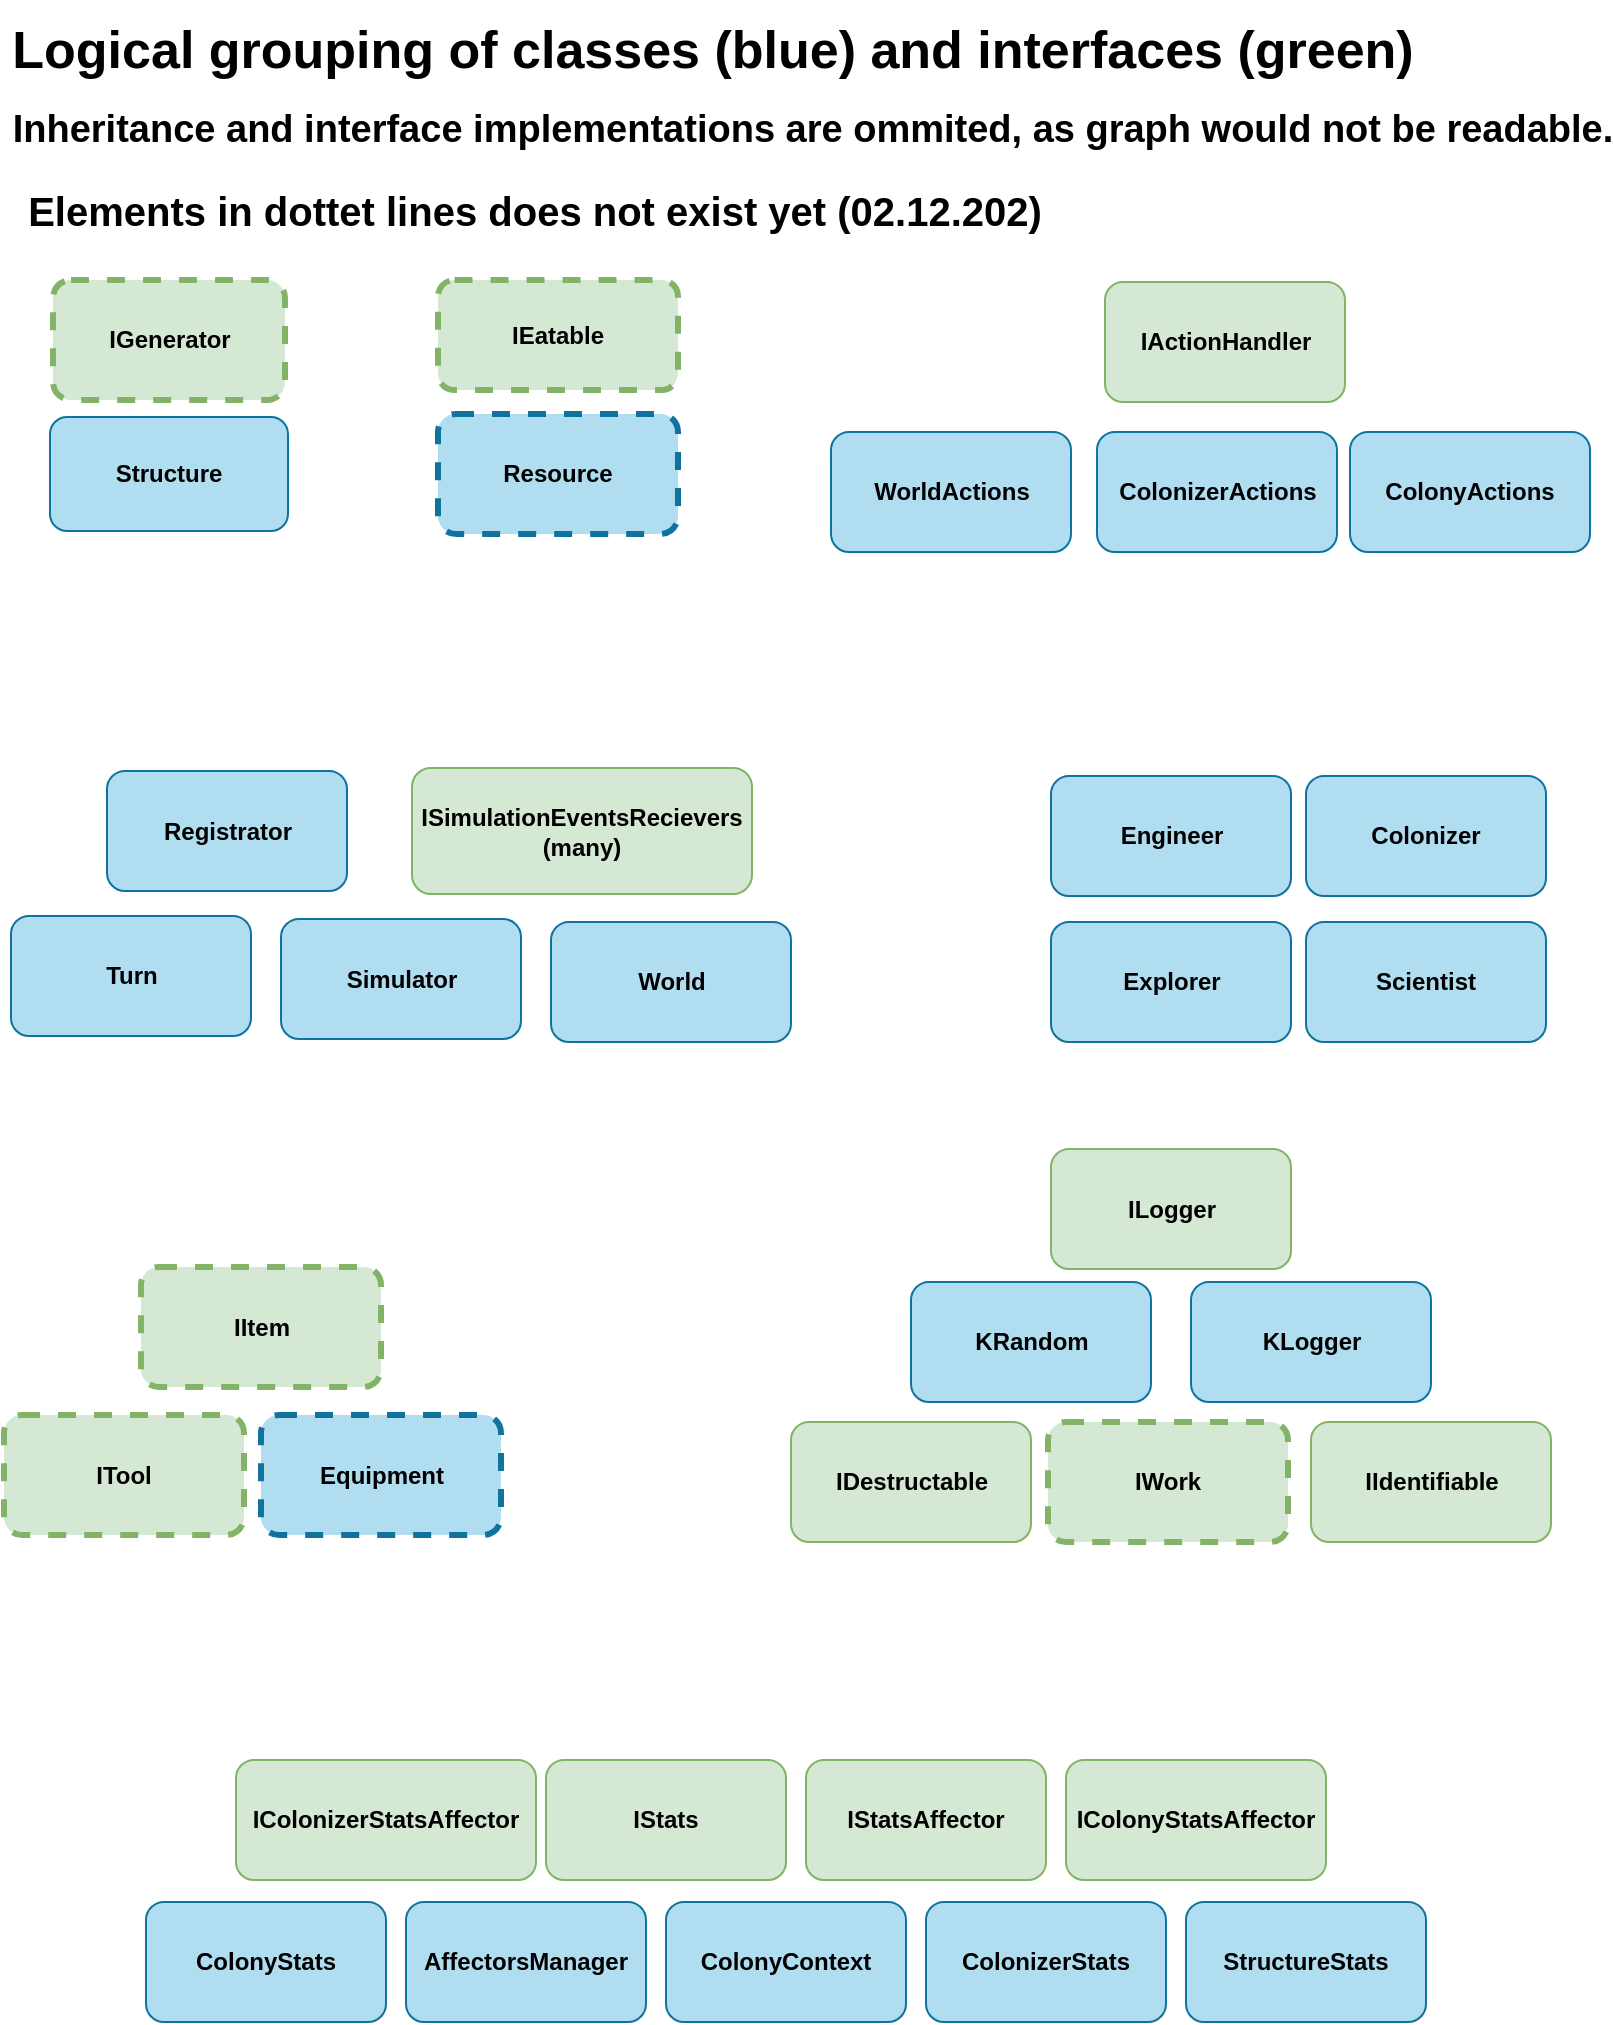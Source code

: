 <mxfile version="12.3.5" type="device" pages="1"><diagram id="MUEVBduu1wyuoXkaMlaM" name="Page-1"><mxGraphModel dx="2370" dy="2357" grid="1" gridSize="10" guides="1" tooltips="1" connect="1" arrows="1" fold="1" page="1" pageScale="1" pageWidth="827" pageHeight="1169" math="0" shadow="0"><root><mxCell id="0"/><mxCell id="1" parent="0"/><mxCell id="foeEiI6MS1T9qDHqkFIK-105" value="Logical grouping of classes (blue) and interfaces (green)" style="text;strokeColor=none;fillColor=none;html=1;fontSize=26;fontStyle=1;verticalAlign=middle;align=center;dashed=1;labelBackgroundColor=#ffffff;" vertex="1" parent="1"><mxGeometry x="47" y="-1160" width="639" height="50" as="geometry"/></mxCell><mxCell id="foeEiI6MS1T9qDHqkFIK-106" value="Inheritance and interface implementations are ommited, as graph would not be readable." style="text;strokeColor=none;fillColor=none;html=1;fontSize=19;fontStyle=1;verticalAlign=middle;align=center;dashed=1;labelBackgroundColor=#ffffff;" vertex="1" parent="1"><mxGeometry x="180" y="-1110" width="473" height="30" as="geometry"/></mxCell><mxCell id="foeEiI6MS1T9qDHqkFIK-1" value="IIdentifiable" style="rounded=1;whiteSpace=wrap;html=1;fillColor=#d5e8d4;strokeColor=#82b366;fontStyle=1" vertex="1" parent="1"><mxGeometry x="666.5" y="-449" width="120" height="60" as="geometry"/></mxCell><mxCell id="foeEiI6MS1T9qDHqkFIK-2" value="IDestructable" style="rounded=1;whiteSpace=wrap;html=1;fillColor=#d5e8d4;strokeColor=#82b366;fontStyle=1" vertex="1" parent="1"><mxGeometry x="406.5" y="-449" width="120" height="60" as="geometry"/></mxCell><mxCell id="foeEiI6MS1T9qDHqkFIK-3" value="ILogger" style="rounded=1;whiteSpace=wrap;html=1;fillColor=#d5e8d4;strokeColor=#82b366;fontStyle=1" vertex="1" parent="1"><mxGeometry x="536.5" y="-585.5" width="120" height="60" as="geometry"/></mxCell><mxCell id="foeEiI6MS1T9qDHqkFIK-13" value="KRandom" style="rounded=1;whiteSpace=wrap;html=1;fillColor=#b1ddf0;strokeColor=#10739e;fontStyle=1;" vertex="1" parent="1"><mxGeometry x="466.5" y="-519" width="120" height="60" as="geometry"/></mxCell><mxCell id="foeEiI6MS1T9qDHqkFIK-70" value="KLogger" style="rounded=1;whiteSpace=wrap;html=1;fillColor=#b1ddf0;strokeColor=#10739e;fontStyle=1;" vertex="1" parent="1"><mxGeometry x="606.5" y="-519" width="120" height="60" as="geometry"/></mxCell><mxCell id="foeEiI6MS1T9qDHqkFIK-86" value="IWork" style="rounded=1;whiteSpace=wrap;html=1;fillColor=#d5e8d4;strokeColor=#82b366;fontStyle=1;dashed=1;strokeWidth=3;" vertex="1" parent="1"><mxGeometry x="535" y="-449" width="120" height="60" as="geometry"/></mxCell><mxCell id="foeEiI6MS1T9qDHqkFIK-76" value="IItem" style="rounded=1;whiteSpace=wrap;html=1;fillColor=#d5e8d4;strokeColor=#82b366;fontStyle=1;dashed=1;strokeWidth=3;" vertex="1" parent="1"><mxGeometry x="81.5" y="-526.5" width="120" height="60" as="geometry"/></mxCell><mxCell id="foeEiI6MS1T9qDHqkFIK-77" value="Equipment" style="rounded=1;whiteSpace=wrap;html=1;fillColor=#b1ddf0;strokeColor=#10739e;fontStyle=1;strokeWidth=3;dashed=1;" vertex="1" parent="1"><mxGeometry x="141.5" y="-452.5" width="120" height="60" as="geometry"/></mxCell><mxCell id="foeEiI6MS1T9qDHqkFIK-80" value="ITool" style="rounded=1;whiteSpace=wrap;html=1;fillColor=#d5e8d4;strokeColor=#82b366;fontStyle=1;dashed=1;strokeWidth=3;" vertex="1" parent="1"><mxGeometry x="13" y="-452.5" width="120" height="60" as="geometry"/></mxCell><mxCell id="foeEiI6MS1T9qDHqkFIK-24" value="Scientist" style="rounded=1;whiteSpace=wrap;html=1;fillColor=#b1ddf0;strokeColor=#10739e;fontStyle=1;" vertex="1" parent="1"><mxGeometry x="664" y="-699" width="120" height="60" as="geometry"/></mxCell><mxCell id="foeEiI6MS1T9qDHqkFIK-25" value="Explorer" style="rounded=1;whiteSpace=wrap;html=1;fillColor=#b1ddf0;strokeColor=#10739e;fontStyle=1;" vertex="1" parent="1"><mxGeometry x="536.5" y="-699" width="120" height="60" as="geometry"/></mxCell><mxCell id="foeEiI6MS1T9qDHqkFIK-26" value="Engineer" style="rounded=1;whiteSpace=wrap;html=1;fillColor=#b1ddf0;strokeColor=#10739e;fontStyle=1;" vertex="1" parent="1"><mxGeometry x="536.5" y="-772" width="120" height="60" as="geometry"/></mxCell><mxCell id="foeEiI6MS1T9qDHqkFIK-31" value="Colonizer" style="rounded=1;whiteSpace=wrap;html=1;fillColor=#b1ddf0;strokeColor=#10739e;fontStyle=1;" vertex="1" parent="1"><mxGeometry x="664" y="-772" width="120" height="60" as="geometry"/></mxCell><mxCell id="foeEiI6MS1T9qDHqkFIK-5" value="IStats" style="rounded=1;whiteSpace=wrap;html=1;fillColor=#d5e8d4;strokeColor=#82b366;fontStyle=1" vertex="1" parent="1"><mxGeometry x="284" y="-280" width="120" height="60" as="geometry"/></mxCell><mxCell id="foeEiI6MS1T9qDHqkFIK-6" value="IStatsAffector" style="rounded=1;whiteSpace=wrap;html=1;fillColor=#d5e8d4;strokeColor=#82b366;fontStyle=1" vertex="1" parent="1"><mxGeometry x="414" y="-280" width="120" height="60" as="geometry"/></mxCell><mxCell id="foeEiI6MS1T9qDHqkFIK-7" value="IColonyStatsAffector" style="rounded=1;whiteSpace=wrap;html=1;fillColor=#d5e8d4;strokeColor=#82b366;fontStyle=1" vertex="1" parent="1"><mxGeometry x="544" y="-280" width="130" height="60" as="geometry"/></mxCell><mxCell id="foeEiI6MS1T9qDHqkFIK-8" value="IColonizerStatsAffector" style="rounded=1;whiteSpace=wrap;html=1;fillColor=#d5e8d4;strokeColor=#82b366;fontStyle=1" vertex="1" parent="1"><mxGeometry x="129" y="-280" width="150" height="60" as="geometry"/></mxCell><mxCell id="foeEiI6MS1T9qDHqkFIK-18" value="StructureStats" style="rounded=1;whiteSpace=wrap;html=1;fillColor=#b1ddf0;strokeColor=#10739e;fontStyle=1;" vertex="1" parent="1"><mxGeometry x="604" y="-209" width="120" height="60" as="geometry"/></mxCell><mxCell id="foeEiI6MS1T9qDHqkFIK-19" value="ColonyStats" style="rounded=1;whiteSpace=wrap;html=1;fillColor=#b1ddf0;strokeColor=#10739e;fontStyle=1;" vertex="1" parent="1"><mxGeometry x="84" y="-209" width="120" height="60" as="geometry"/></mxCell><mxCell id="foeEiI6MS1T9qDHqkFIK-22" value="AffectorsManager" style="rounded=1;whiteSpace=wrap;html=1;fillColor=#b1ddf0;strokeColor=#10739e;fontStyle=1;" vertex="1" parent="1"><mxGeometry x="214" y="-209" width="120" height="60" as="geometry"/></mxCell><mxCell id="foeEiI6MS1T9qDHqkFIK-23" value="ColonyContext" style="rounded=1;whiteSpace=wrap;html=1;fillColor=#b1ddf0;strokeColor=#10739e;fontStyle=1;" vertex="1" parent="1"><mxGeometry x="344" y="-209" width="120" height="60" as="geometry"/></mxCell><mxCell id="foeEiI6MS1T9qDHqkFIK-27" value="ColonizerStats" style="rounded=1;whiteSpace=wrap;html=1;fillColor=#b1ddf0;strokeColor=#10739e;fontStyle=1;" vertex="1" parent="1"><mxGeometry x="474" y="-209" width="120" height="60" as="geometry"/></mxCell><mxCell id="foeEiI6MS1T9qDHqkFIK-4" value="IActionHandler" style="rounded=1;whiteSpace=wrap;html=1;fillColor=#d5e8d4;strokeColor=#82b366;fontStyle=1" vertex="1" parent="1"><mxGeometry x="563.5" y="-1019" width="120" height="60" as="geometry"/></mxCell><mxCell id="foeEiI6MS1T9qDHqkFIK-28" value="ColonizerActions" style="rounded=1;whiteSpace=wrap;html=1;fillColor=#b1ddf0;strokeColor=#10739e;fontStyle=1;" vertex="1" parent="1"><mxGeometry x="559.5" y="-944" width="120" height="60" as="geometry"/></mxCell><mxCell id="foeEiI6MS1T9qDHqkFIK-29" value="WorldActions" style="rounded=1;whiteSpace=wrap;html=1;fillColor=#b1ddf0;strokeColor=#10739e;fontStyle=1;" vertex="1" parent="1"><mxGeometry x="426.5" y="-944" width="120" height="60" as="geometry"/></mxCell><mxCell id="foeEiI6MS1T9qDHqkFIK-30" value="ColonyActions" style="rounded=1;whiteSpace=wrap;html=1;fillColor=#b1ddf0;strokeColor=#10739e;fontStyle=1;" vertex="1" parent="1"><mxGeometry x="686" y="-944" width="120" height="60" as="geometry"/></mxCell><mxCell id="foeEiI6MS1T9qDHqkFIK-10" value="ISimulationEventsRecievers&lt;br&gt;(many)" style="rounded=1;whiteSpace=wrap;html=1;fillColor=#d5e8d4;strokeColor=#82b366;fontStyle=1" vertex="1" parent="1"><mxGeometry x="217" y="-776" width="170" height="63" as="geometry"/></mxCell><mxCell id="foeEiI6MS1T9qDHqkFIK-16" value="World" style="rounded=1;whiteSpace=wrap;html=1;fillColor=#b1ddf0;strokeColor=#10739e;fontStyle=1;" vertex="1" parent="1"><mxGeometry x="286.5" y="-699" width="120" height="60" as="geometry"/></mxCell><mxCell id="foeEiI6MS1T9qDHqkFIK-20" value="Turn" style="rounded=1;whiteSpace=wrap;html=1;fillColor=#b1ddf0;strokeColor=#10739e;fontStyle=1;" vertex="1" parent="1"><mxGeometry x="16.5" y="-702" width="120" height="60" as="geometry"/></mxCell><mxCell id="foeEiI6MS1T9qDHqkFIK-21" value="Simulator" style="rounded=1;whiteSpace=wrap;html=1;fillColor=#b1ddf0;strokeColor=#10739e;fontStyle=1;" vertex="1" parent="1"><mxGeometry x="151.5" y="-700.5" width="120" height="60" as="geometry"/></mxCell><mxCell id="foeEiI6MS1T9qDHqkFIK-32" value="Registrator" style="rounded=1;whiteSpace=wrap;html=1;fillColor=#b1ddf0;strokeColor=#10739e;fontStyle=1;" vertex="1" parent="1"><mxGeometry x="64.5" y="-774.5" width="120" height="60" as="geometry"/></mxCell><mxCell id="foeEiI6MS1T9qDHqkFIK-17" value="Structure" style="rounded=1;whiteSpace=wrap;html=1;fillColor=#b1ddf0;strokeColor=#10739e;fontStyle=1;" vertex="1" parent="1"><mxGeometry x="36" y="-951.5" width="119" height="57" as="geometry"/></mxCell><mxCell id="foeEiI6MS1T9qDHqkFIK-83" value="IGenerator" style="rounded=1;whiteSpace=wrap;html=1;fillColor=#d5e8d4;strokeColor=#82b366;fontStyle=1;dashed=1;strokeWidth=3;" vertex="1" parent="1"><mxGeometry x="37.5" y="-1020" width="116" height="60" as="geometry"/></mxCell><mxCell id="foeEiI6MS1T9qDHqkFIK-78" value="Resource" style="rounded=1;whiteSpace=wrap;html=1;fillColor=#b1ddf0;strokeColor=#10739e;fontStyle=1;strokeWidth=3;dashed=1;" vertex="1" parent="1"><mxGeometry x="230" y="-953" width="120" height="60" as="geometry"/></mxCell><mxCell id="foeEiI6MS1T9qDHqkFIK-79" value="IEatable" style="rounded=1;whiteSpace=wrap;html=1;fillColor=#d5e8d4;strokeColor=#82b366;fontStyle=1;dashed=1;strokeWidth=3;container=1;" vertex="1" parent="1"><mxGeometry x="230" y="-1020" width="120" height="55" as="geometry"/></mxCell><mxCell id="foeEiI6MS1T9qDHqkFIK-117" value="Elements in dottet lines does not exist yet (02.12.202)" style="text;strokeColor=none;fillColor=none;html=1;fontSize=20;fontStyle=1;verticalAlign=middle;align=center;dashed=1;labelBackgroundColor=#ffffff;" vertex="1" parent="1"><mxGeometry x="41.5" y="-1070" width="473" height="30" as="geometry"/></mxCell></root></mxGraphModel></diagram></mxfile>